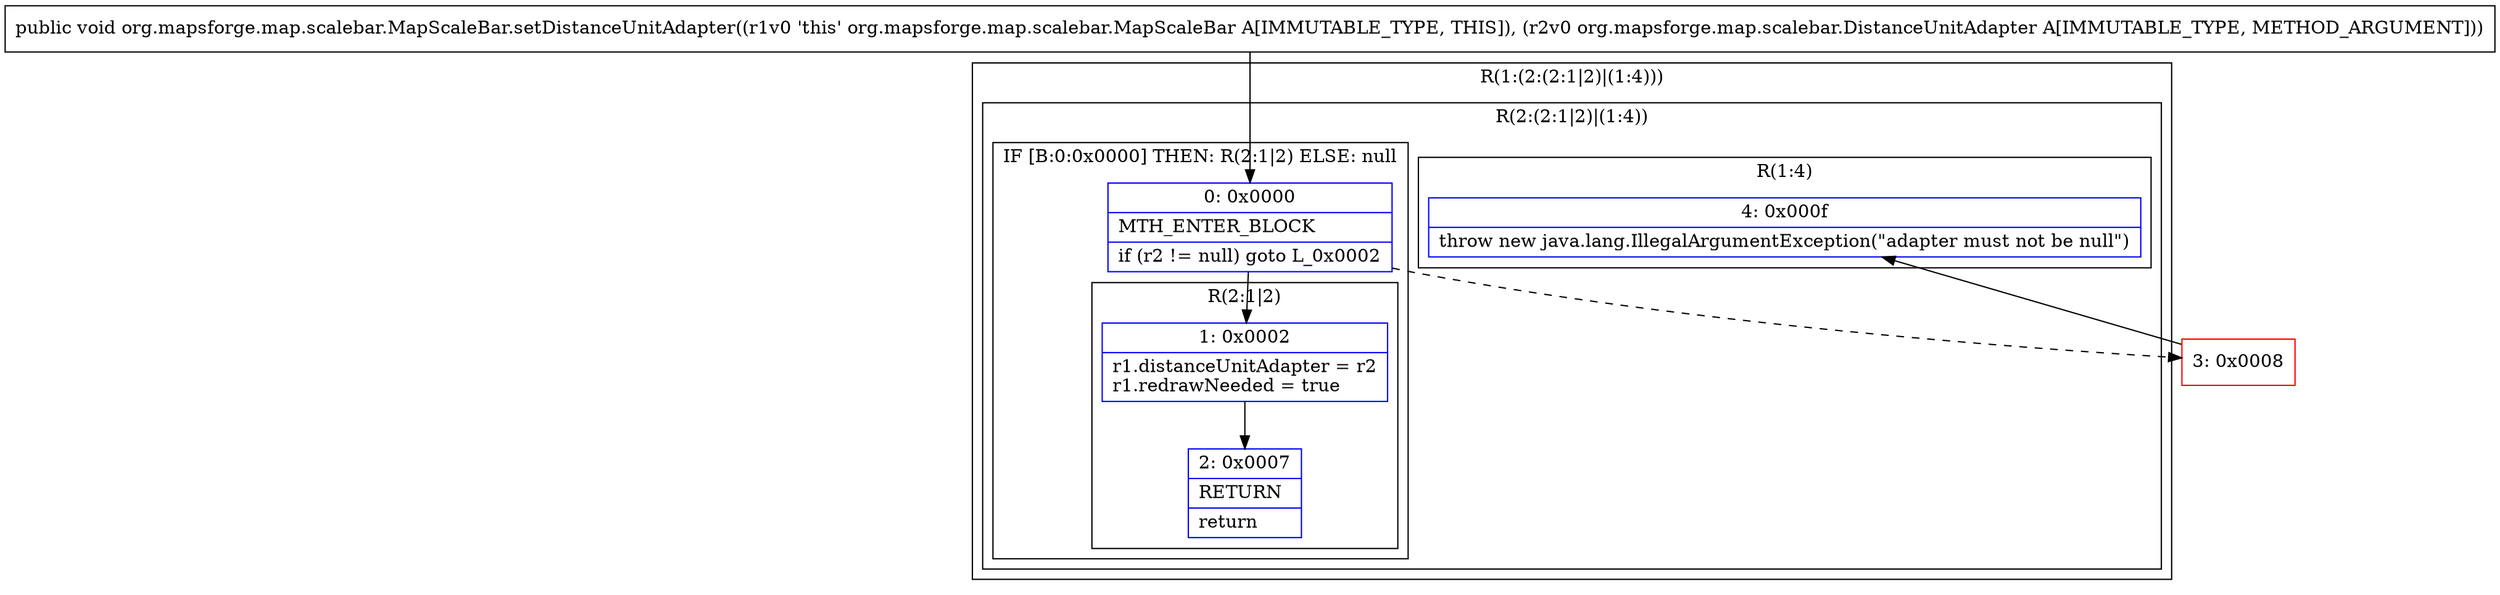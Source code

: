 digraph "CFG fororg.mapsforge.map.scalebar.MapScaleBar.setDistanceUnitAdapter(Lorg\/mapsforge\/map\/scalebar\/DistanceUnitAdapter;)V" {
subgraph cluster_Region_1288346682 {
label = "R(1:(2:(2:1|2)|(1:4)))";
node [shape=record,color=blue];
subgraph cluster_Region_187126650 {
label = "R(2:(2:1|2)|(1:4))";
node [shape=record,color=blue];
subgraph cluster_IfRegion_1928989033 {
label = "IF [B:0:0x0000] THEN: R(2:1|2) ELSE: null";
node [shape=record,color=blue];
Node_0 [shape=record,label="{0\:\ 0x0000|MTH_ENTER_BLOCK\l|if (r2 != null) goto L_0x0002\l}"];
subgraph cluster_Region_1387295550 {
label = "R(2:1|2)";
node [shape=record,color=blue];
Node_1 [shape=record,label="{1\:\ 0x0002|r1.distanceUnitAdapter = r2\lr1.redrawNeeded = true\l}"];
Node_2 [shape=record,label="{2\:\ 0x0007|RETURN\l|return\l}"];
}
}
subgraph cluster_Region_1250102814 {
label = "R(1:4)";
node [shape=record,color=blue];
Node_4 [shape=record,label="{4\:\ 0x000f|throw new java.lang.IllegalArgumentException(\"adapter must not be null\")\l}"];
}
}
}
Node_3 [shape=record,color=red,label="{3\:\ 0x0008}"];
MethodNode[shape=record,label="{public void org.mapsforge.map.scalebar.MapScaleBar.setDistanceUnitAdapter((r1v0 'this' org.mapsforge.map.scalebar.MapScaleBar A[IMMUTABLE_TYPE, THIS]), (r2v0 org.mapsforge.map.scalebar.DistanceUnitAdapter A[IMMUTABLE_TYPE, METHOD_ARGUMENT])) }"];
MethodNode -> Node_0;
Node_0 -> Node_1;
Node_0 -> Node_3[style=dashed];
Node_1 -> Node_2;
Node_3 -> Node_4;
}

